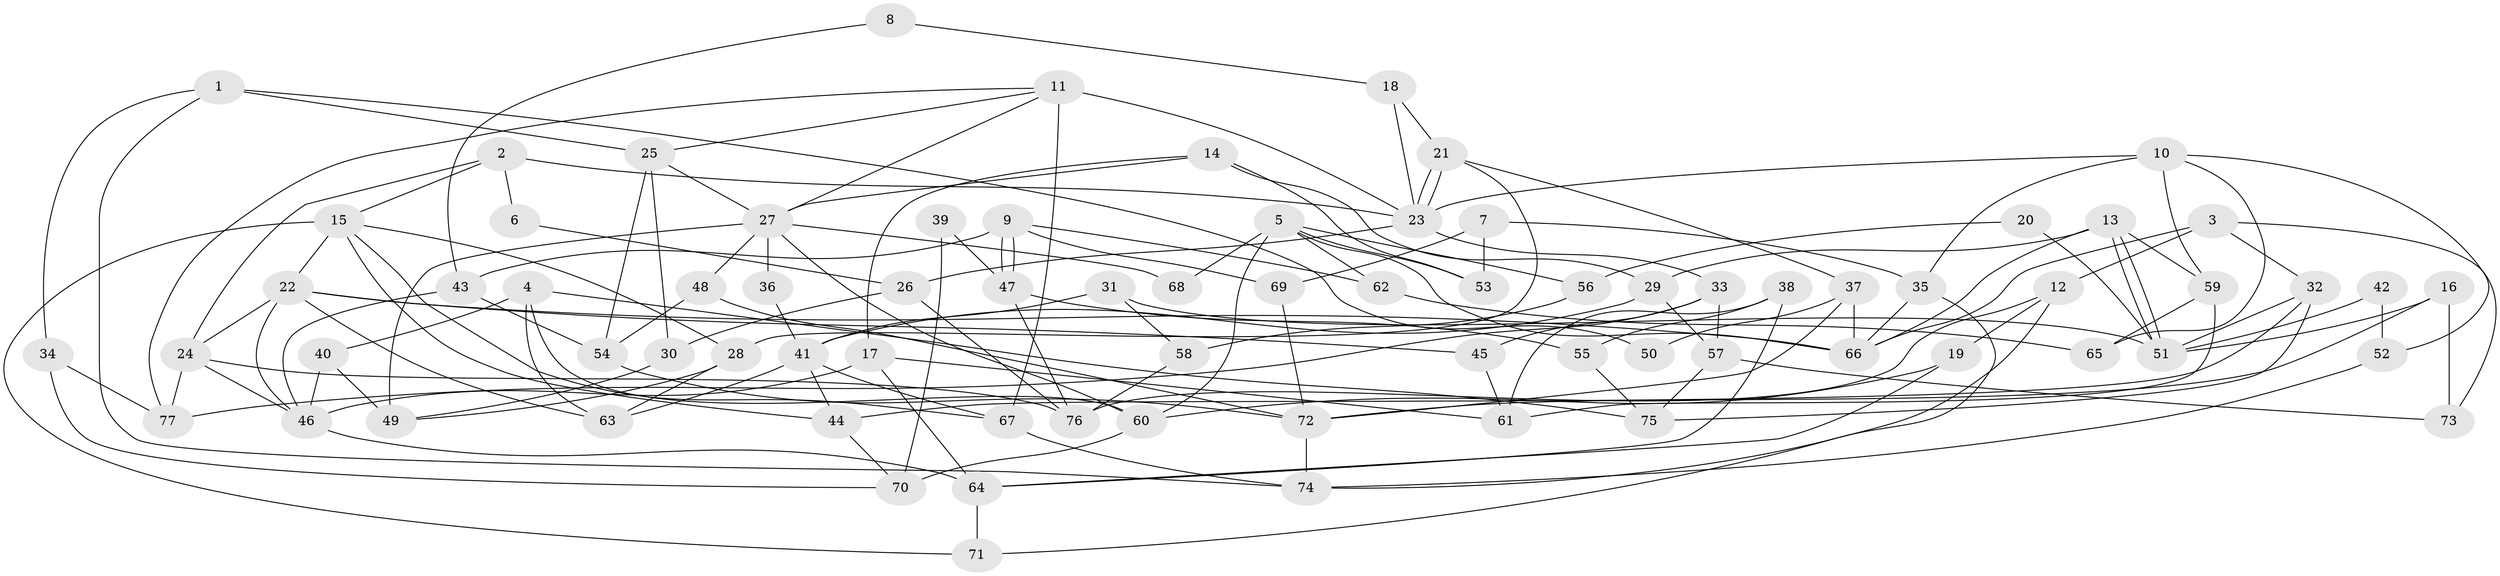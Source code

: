 // coarse degree distribution, {2: 0.1320754716981132, 5: 0.24528301886792453, 4: 0.2641509433962264, 6: 0.03773584905660377, 7: 0.03773584905660377, 8: 0.018867924528301886, 3: 0.22641509433962265, 10: 0.018867924528301886, 11: 0.018867924528301886}
// Generated by graph-tools (version 1.1) at 2025/54/03/04/25 21:54:07]
// undirected, 77 vertices, 154 edges
graph export_dot {
graph [start="1"]
  node [color=gray90,style=filled];
  1;
  2;
  3;
  4;
  5;
  6;
  7;
  8;
  9;
  10;
  11;
  12;
  13;
  14;
  15;
  16;
  17;
  18;
  19;
  20;
  21;
  22;
  23;
  24;
  25;
  26;
  27;
  28;
  29;
  30;
  31;
  32;
  33;
  34;
  35;
  36;
  37;
  38;
  39;
  40;
  41;
  42;
  43;
  44;
  45;
  46;
  47;
  48;
  49;
  50;
  51;
  52;
  53;
  54;
  55;
  56;
  57;
  58;
  59;
  60;
  61;
  62;
  63;
  64;
  65;
  66;
  67;
  68;
  69;
  70;
  71;
  72;
  73;
  74;
  75;
  76;
  77;
  1 -- 74;
  1 -- 34;
  1 -- 25;
  1 -- 50;
  2 -- 24;
  2 -- 23;
  2 -- 6;
  2 -- 15;
  3 -- 32;
  3 -- 66;
  3 -- 12;
  3 -- 73;
  4 -- 60;
  4 -- 63;
  4 -- 40;
  4 -- 75;
  5 -- 53;
  5 -- 60;
  5 -- 56;
  5 -- 62;
  5 -- 66;
  5 -- 68;
  6 -- 26;
  7 -- 69;
  7 -- 35;
  7 -- 53;
  8 -- 43;
  8 -- 18;
  9 -- 47;
  9 -- 47;
  9 -- 43;
  9 -- 62;
  9 -- 69;
  10 -- 23;
  10 -- 65;
  10 -- 35;
  10 -- 52;
  10 -- 59;
  11 -- 77;
  11 -- 67;
  11 -- 23;
  11 -- 25;
  11 -- 27;
  12 -- 74;
  12 -- 19;
  12 -- 76;
  13 -- 66;
  13 -- 51;
  13 -- 51;
  13 -- 29;
  13 -- 59;
  14 -- 29;
  14 -- 27;
  14 -- 17;
  14 -- 53;
  15 -- 71;
  15 -- 22;
  15 -- 28;
  15 -- 44;
  15 -- 67;
  16 -- 72;
  16 -- 73;
  16 -- 51;
  17 -- 46;
  17 -- 61;
  17 -- 64;
  18 -- 23;
  18 -- 21;
  19 -- 64;
  19 -- 60;
  20 -- 56;
  20 -- 51;
  21 -- 28;
  21 -- 23;
  21 -- 23;
  21 -- 37;
  22 -- 24;
  22 -- 45;
  22 -- 46;
  22 -- 63;
  22 -- 66;
  23 -- 26;
  23 -- 33;
  24 -- 76;
  24 -- 46;
  24 -- 77;
  25 -- 27;
  25 -- 30;
  25 -- 54;
  26 -- 30;
  26 -- 76;
  27 -- 36;
  27 -- 48;
  27 -- 49;
  27 -- 60;
  27 -- 68;
  28 -- 49;
  28 -- 63;
  29 -- 41;
  29 -- 57;
  30 -- 49;
  31 -- 51;
  31 -- 41;
  31 -- 58;
  32 -- 75;
  32 -- 51;
  32 -- 44;
  33 -- 45;
  33 -- 57;
  33 -- 77;
  34 -- 77;
  34 -- 70;
  35 -- 66;
  35 -- 71;
  36 -- 41;
  37 -- 66;
  37 -- 50;
  37 -- 72;
  38 -- 61;
  38 -- 55;
  38 -- 64;
  39 -- 47;
  39 -- 70;
  40 -- 46;
  40 -- 49;
  41 -- 44;
  41 -- 63;
  41 -- 67;
  42 -- 52;
  42 -- 51;
  43 -- 46;
  43 -- 54;
  44 -- 70;
  45 -- 61;
  46 -- 64;
  47 -- 76;
  47 -- 55;
  48 -- 54;
  48 -- 72;
  52 -- 74;
  54 -- 72;
  55 -- 75;
  56 -- 58;
  57 -- 73;
  57 -- 75;
  58 -- 76;
  59 -- 61;
  59 -- 65;
  60 -- 70;
  62 -- 65;
  64 -- 71;
  67 -- 74;
  69 -- 72;
  72 -- 74;
}
